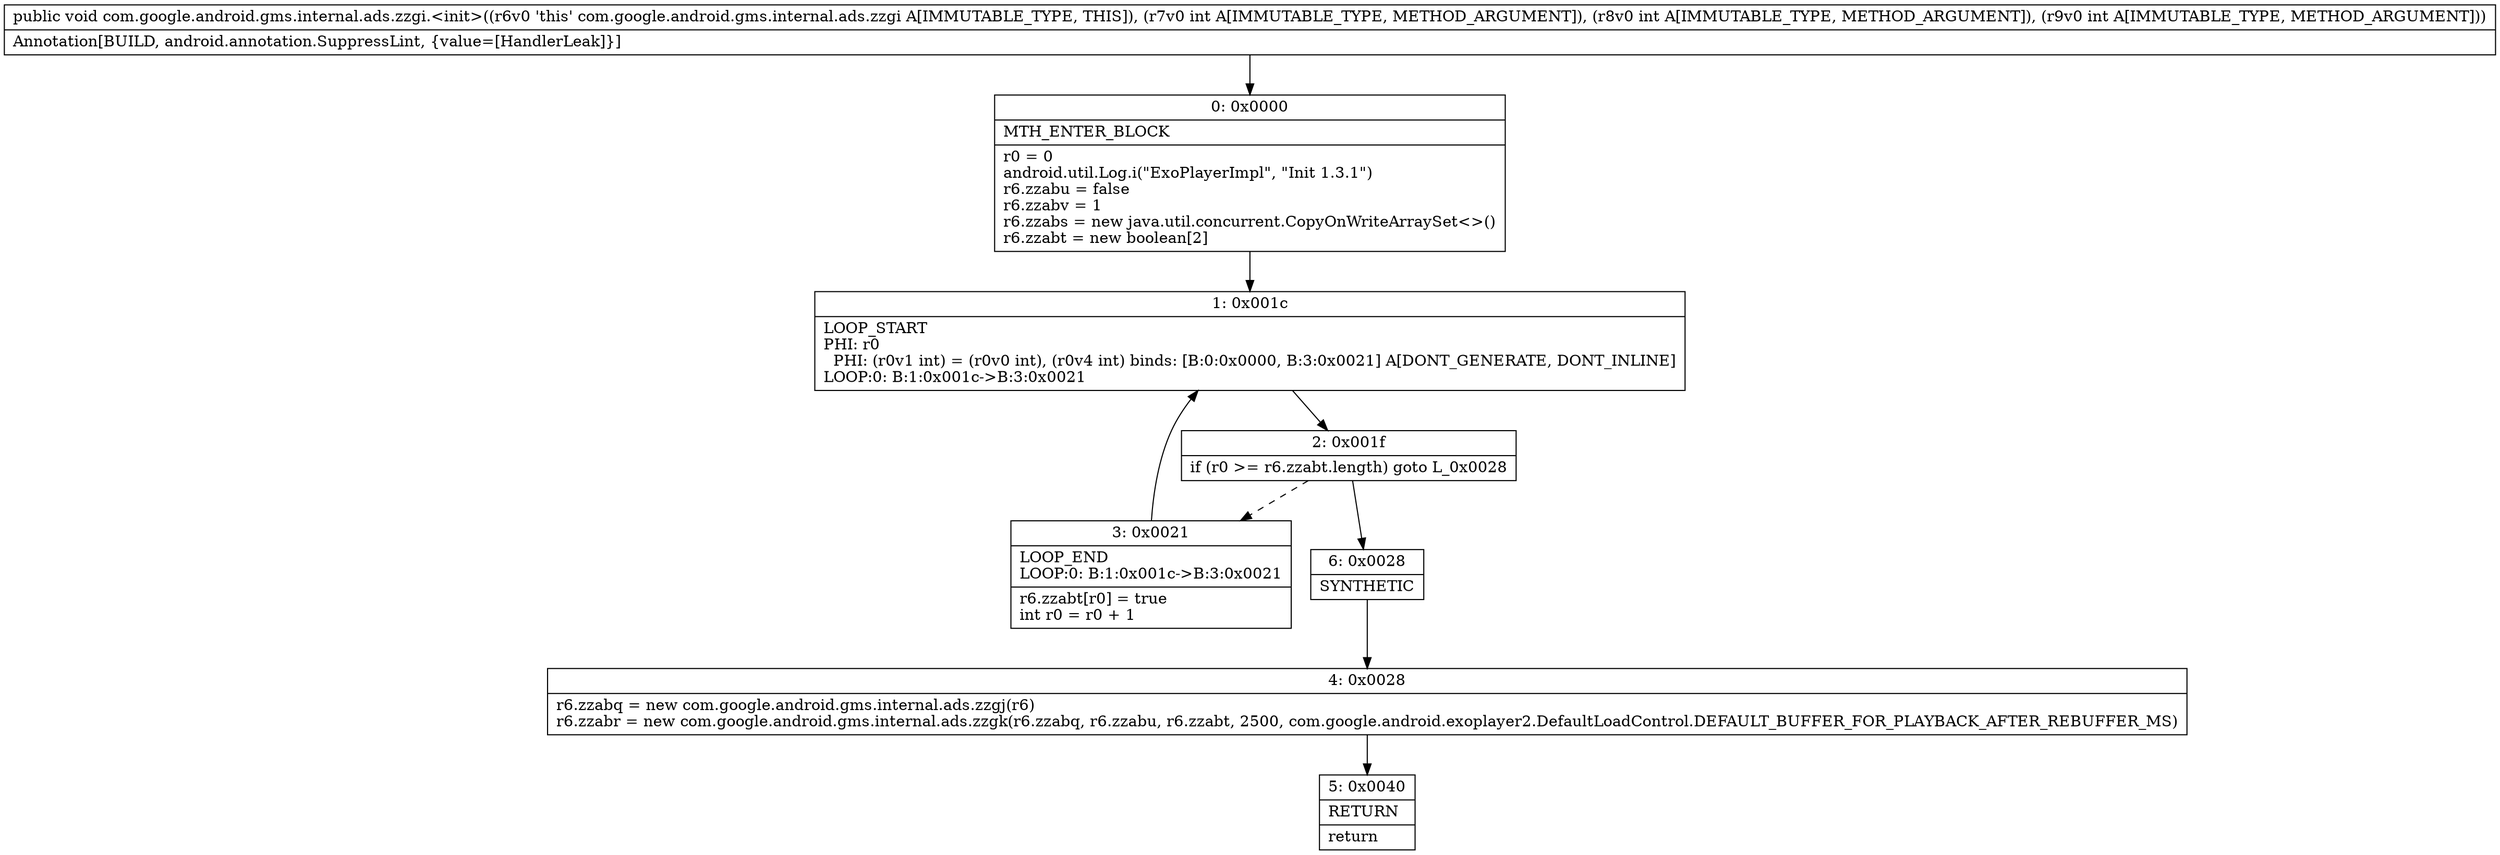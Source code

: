 digraph "CFG forcom.google.android.gms.internal.ads.zzgi.\<init\>(III)V" {
Node_0 [shape=record,label="{0\:\ 0x0000|MTH_ENTER_BLOCK\l|r0 = 0\landroid.util.Log.i(\"ExoPlayerImpl\", \"Init 1.3.1\")\lr6.zzabu = false\lr6.zzabv = 1\lr6.zzabs = new java.util.concurrent.CopyOnWriteArraySet\<\>()\lr6.zzabt = new boolean[2]\l}"];
Node_1 [shape=record,label="{1\:\ 0x001c|LOOP_START\lPHI: r0 \l  PHI: (r0v1 int) = (r0v0 int), (r0v4 int) binds: [B:0:0x0000, B:3:0x0021] A[DONT_GENERATE, DONT_INLINE]\lLOOP:0: B:1:0x001c\-\>B:3:0x0021\l}"];
Node_2 [shape=record,label="{2\:\ 0x001f|if (r0 \>= r6.zzabt.length) goto L_0x0028\l}"];
Node_3 [shape=record,label="{3\:\ 0x0021|LOOP_END\lLOOP:0: B:1:0x001c\-\>B:3:0x0021\l|r6.zzabt[r0] = true\lint r0 = r0 + 1\l}"];
Node_4 [shape=record,label="{4\:\ 0x0028|r6.zzabq = new com.google.android.gms.internal.ads.zzgj(r6)\lr6.zzabr = new com.google.android.gms.internal.ads.zzgk(r6.zzabq, r6.zzabu, r6.zzabt, 2500, com.google.android.exoplayer2.DefaultLoadControl.DEFAULT_BUFFER_FOR_PLAYBACK_AFTER_REBUFFER_MS)\l}"];
Node_5 [shape=record,label="{5\:\ 0x0040|RETURN\l|return\l}"];
Node_6 [shape=record,label="{6\:\ 0x0028|SYNTHETIC\l}"];
MethodNode[shape=record,label="{public void com.google.android.gms.internal.ads.zzgi.\<init\>((r6v0 'this' com.google.android.gms.internal.ads.zzgi A[IMMUTABLE_TYPE, THIS]), (r7v0 int A[IMMUTABLE_TYPE, METHOD_ARGUMENT]), (r8v0 int A[IMMUTABLE_TYPE, METHOD_ARGUMENT]), (r9v0 int A[IMMUTABLE_TYPE, METHOD_ARGUMENT]))  | Annotation[BUILD, android.annotation.SuppressLint, \{value=[HandlerLeak]\}]\l}"];
MethodNode -> Node_0;
Node_0 -> Node_1;
Node_1 -> Node_2;
Node_2 -> Node_3[style=dashed];
Node_2 -> Node_6;
Node_3 -> Node_1;
Node_4 -> Node_5;
Node_6 -> Node_4;
}

